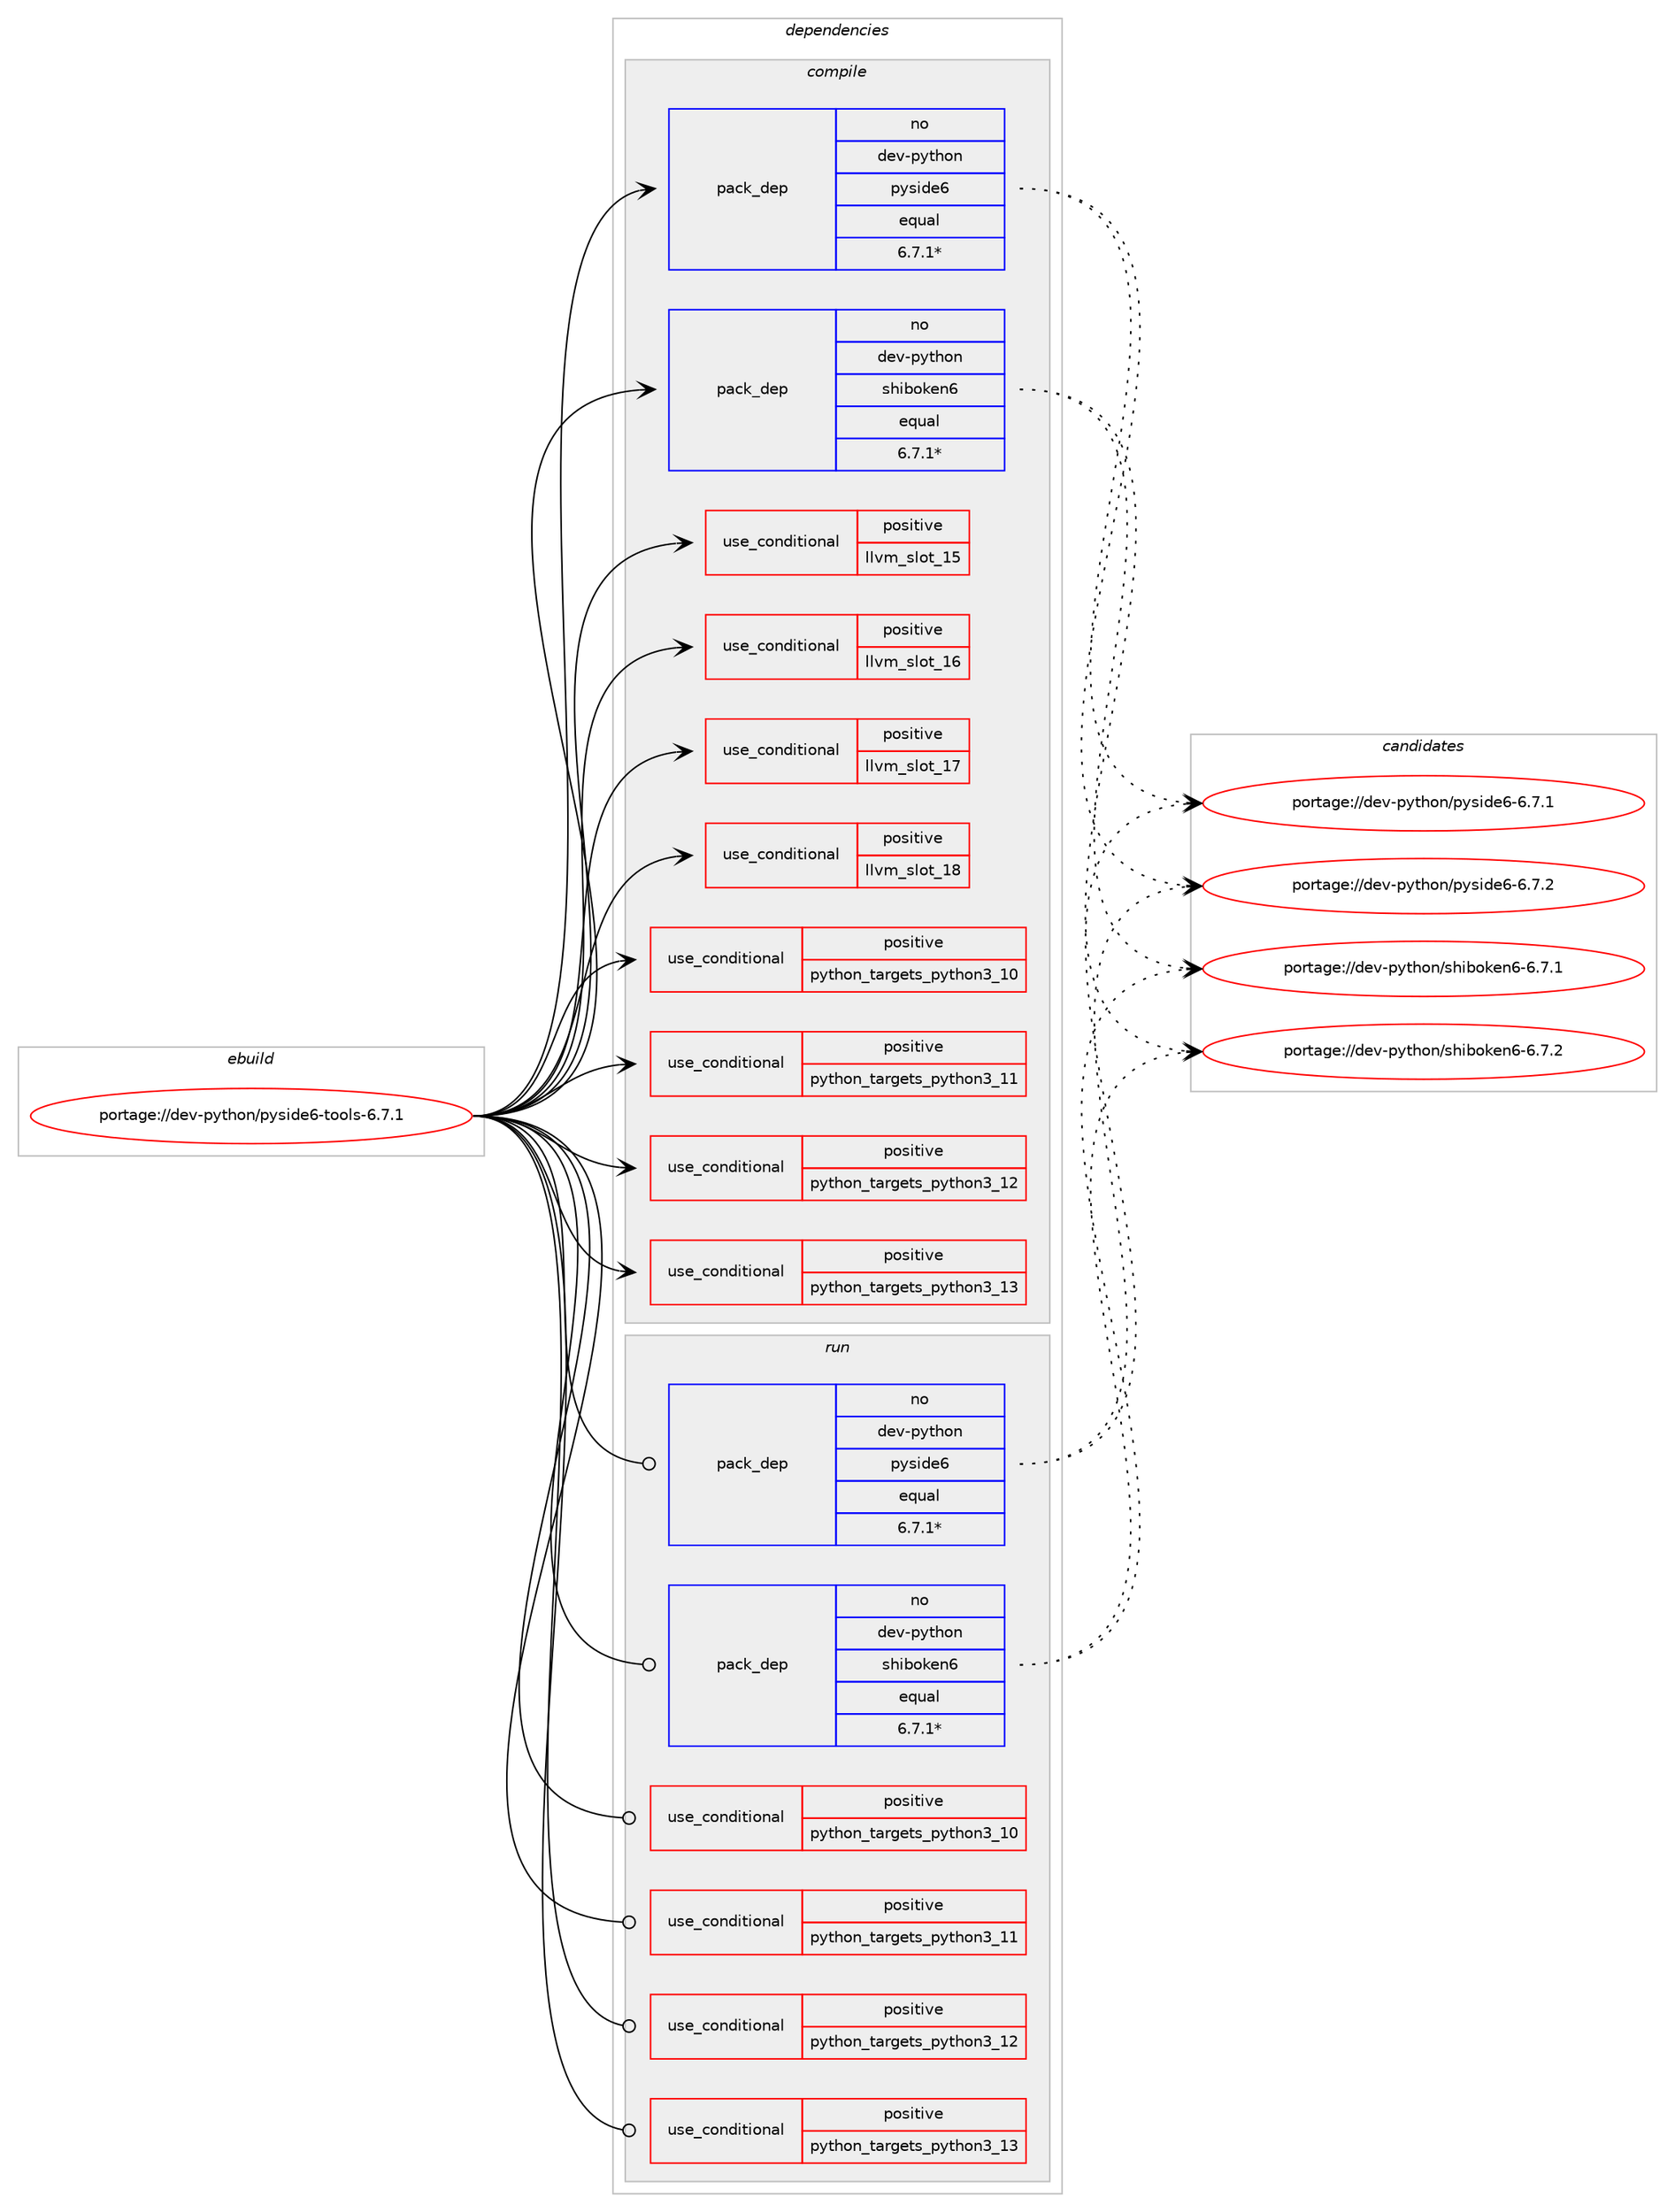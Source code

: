 digraph prolog {

# *************
# Graph options
# *************

newrank=true;
concentrate=true;
compound=true;
graph [rankdir=LR,fontname=Helvetica,fontsize=10,ranksep=1.5];#, ranksep=2.5, nodesep=0.2];
edge  [arrowhead=vee];
node  [fontname=Helvetica,fontsize=10];

# **********
# The ebuild
# **********

subgraph cluster_leftcol {
color=gray;
rank=same;
label=<<i>ebuild</i>>;
id [label="portage://dev-python/pyside6-tools-6.7.1", color=red, width=4, href="../dev-python/pyside6-tools-6.7.1.svg"];
}

# ****************
# The dependencies
# ****************

subgraph cluster_midcol {
color=gray;
label=<<i>dependencies</i>>;
subgraph cluster_compile {
fillcolor="#eeeeee";
style=filled;
label=<<i>compile</i>>;
subgraph cond36534 {
dependency79662 [label=<<TABLE BORDER="0" CELLBORDER="1" CELLSPACING="0" CELLPADDING="4"><TR><TD ROWSPAN="3" CELLPADDING="10">use_conditional</TD></TR><TR><TD>positive</TD></TR><TR><TD>llvm_slot_15</TD></TR></TABLE>>, shape=none, color=red];
# *** BEGIN UNKNOWN DEPENDENCY TYPE (TODO) ***
# dependency79662 -> package_dependency(portage://dev-python/pyside6-tools-6.7.1,install,no,sys-devel,clang,none,[,,],[slot(15)],[])
# *** END UNKNOWN DEPENDENCY TYPE (TODO) ***

# *** BEGIN UNKNOWN DEPENDENCY TYPE (TODO) ***
# dependency79662 -> package_dependency(portage://dev-python/pyside6-tools-6.7.1,install,no,sys-devel,llvm,none,[,,],[slot(15)],[])
# *** END UNKNOWN DEPENDENCY TYPE (TODO) ***

}
id:e -> dependency79662:w [weight=20,style="solid",arrowhead="vee"];
subgraph cond36535 {
dependency79663 [label=<<TABLE BORDER="0" CELLBORDER="1" CELLSPACING="0" CELLPADDING="4"><TR><TD ROWSPAN="3" CELLPADDING="10">use_conditional</TD></TR><TR><TD>positive</TD></TR><TR><TD>llvm_slot_16</TD></TR></TABLE>>, shape=none, color=red];
# *** BEGIN UNKNOWN DEPENDENCY TYPE (TODO) ***
# dependency79663 -> package_dependency(portage://dev-python/pyside6-tools-6.7.1,install,no,sys-devel,clang,none,[,,],[slot(16)],[])
# *** END UNKNOWN DEPENDENCY TYPE (TODO) ***

# *** BEGIN UNKNOWN DEPENDENCY TYPE (TODO) ***
# dependency79663 -> package_dependency(portage://dev-python/pyside6-tools-6.7.1,install,no,sys-devel,llvm,none,[,,],[slot(16)],[])
# *** END UNKNOWN DEPENDENCY TYPE (TODO) ***

}
id:e -> dependency79663:w [weight=20,style="solid",arrowhead="vee"];
subgraph cond36536 {
dependency79664 [label=<<TABLE BORDER="0" CELLBORDER="1" CELLSPACING="0" CELLPADDING="4"><TR><TD ROWSPAN="3" CELLPADDING="10">use_conditional</TD></TR><TR><TD>positive</TD></TR><TR><TD>llvm_slot_17</TD></TR></TABLE>>, shape=none, color=red];
# *** BEGIN UNKNOWN DEPENDENCY TYPE (TODO) ***
# dependency79664 -> package_dependency(portage://dev-python/pyside6-tools-6.7.1,install,no,sys-devel,clang,none,[,,],[slot(17)],[])
# *** END UNKNOWN DEPENDENCY TYPE (TODO) ***

# *** BEGIN UNKNOWN DEPENDENCY TYPE (TODO) ***
# dependency79664 -> package_dependency(portage://dev-python/pyside6-tools-6.7.1,install,no,sys-devel,llvm,none,[,,],[slot(17)],[])
# *** END UNKNOWN DEPENDENCY TYPE (TODO) ***

}
id:e -> dependency79664:w [weight=20,style="solid",arrowhead="vee"];
subgraph cond36537 {
dependency79665 [label=<<TABLE BORDER="0" CELLBORDER="1" CELLSPACING="0" CELLPADDING="4"><TR><TD ROWSPAN="3" CELLPADDING="10">use_conditional</TD></TR><TR><TD>positive</TD></TR><TR><TD>llvm_slot_18</TD></TR></TABLE>>, shape=none, color=red];
# *** BEGIN UNKNOWN DEPENDENCY TYPE (TODO) ***
# dependency79665 -> package_dependency(portage://dev-python/pyside6-tools-6.7.1,install,no,sys-devel,clang,none,[,,],[slot(18)],[])
# *** END UNKNOWN DEPENDENCY TYPE (TODO) ***

# *** BEGIN UNKNOWN DEPENDENCY TYPE (TODO) ***
# dependency79665 -> package_dependency(portage://dev-python/pyside6-tools-6.7.1,install,no,sys-devel,llvm,none,[,,],[slot(18)],[])
# *** END UNKNOWN DEPENDENCY TYPE (TODO) ***

}
id:e -> dependency79665:w [weight=20,style="solid",arrowhead="vee"];
subgraph cond36538 {
dependency79666 [label=<<TABLE BORDER="0" CELLBORDER="1" CELLSPACING="0" CELLPADDING="4"><TR><TD ROWSPAN="3" CELLPADDING="10">use_conditional</TD></TR><TR><TD>positive</TD></TR><TR><TD>python_targets_python3_10</TD></TR></TABLE>>, shape=none, color=red];
# *** BEGIN UNKNOWN DEPENDENCY TYPE (TODO) ***
# dependency79666 -> package_dependency(portage://dev-python/pyside6-tools-6.7.1,install,no,dev-lang,python,none,[,,],[slot(3.10)],[])
# *** END UNKNOWN DEPENDENCY TYPE (TODO) ***

}
id:e -> dependency79666:w [weight=20,style="solid",arrowhead="vee"];
subgraph cond36539 {
dependency79667 [label=<<TABLE BORDER="0" CELLBORDER="1" CELLSPACING="0" CELLPADDING="4"><TR><TD ROWSPAN="3" CELLPADDING="10">use_conditional</TD></TR><TR><TD>positive</TD></TR><TR><TD>python_targets_python3_11</TD></TR></TABLE>>, shape=none, color=red];
# *** BEGIN UNKNOWN DEPENDENCY TYPE (TODO) ***
# dependency79667 -> package_dependency(portage://dev-python/pyside6-tools-6.7.1,install,no,dev-lang,python,none,[,,],[slot(3.11)],[])
# *** END UNKNOWN DEPENDENCY TYPE (TODO) ***

}
id:e -> dependency79667:w [weight=20,style="solid",arrowhead="vee"];
subgraph cond36540 {
dependency79668 [label=<<TABLE BORDER="0" CELLBORDER="1" CELLSPACING="0" CELLPADDING="4"><TR><TD ROWSPAN="3" CELLPADDING="10">use_conditional</TD></TR><TR><TD>positive</TD></TR><TR><TD>python_targets_python3_12</TD></TR></TABLE>>, shape=none, color=red];
# *** BEGIN UNKNOWN DEPENDENCY TYPE (TODO) ***
# dependency79668 -> package_dependency(portage://dev-python/pyside6-tools-6.7.1,install,no,dev-lang,python,none,[,,],[slot(3.12)],[])
# *** END UNKNOWN DEPENDENCY TYPE (TODO) ***

}
id:e -> dependency79668:w [weight=20,style="solid",arrowhead="vee"];
subgraph cond36541 {
dependency79669 [label=<<TABLE BORDER="0" CELLBORDER="1" CELLSPACING="0" CELLPADDING="4"><TR><TD ROWSPAN="3" CELLPADDING="10">use_conditional</TD></TR><TR><TD>positive</TD></TR><TR><TD>python_targets_python3_13</TD></TR></TABLE>>, shape=none, color=red];
# *** BEGIN UNKNOWN DEPENDENCY TYPE (TODO) ***
# dependency79669 -> package_dependency(portage://dev-python/pyside6-tools-6.7.1,install,no,dev-lang,python,none,[,,],[slot(3.13)],[])
# *** END UNKNOWN DEPENDENCY TYPE (TODO) ***

}
id:e -> dependency79669:w [weight=20,style="solid",arrowhead="vee"];
subgraph pack41894 {
dependency79670 [label=<<TABLE BORDER="0" CELLBORDER="1" CELLSPACING="0" CELLPADDING="4" WIDTH="220"><TR><TD ROWSPAN="6" CELLPADDING="30">pack_dep</TD></TR><TR><TD WIDTH="110">no</TD></TR><TR><TD>dev-python</TD></TR><TR><TD>pyside6</TD></TR><TR><TD>equal</TD></TR><TR><TD>6.7.1*</TD></TR></TABLE>>, shape=none, color=blue];
}
id:e -> dependency79670:w [weight=20,style="solid",arrowhead="vee"];
subgraph pack41895 {
dependency79671 [label=<<TABLE BORDER="0" CELLBORDER="1" CELLSPACING="0" CELLPADDING="4" WIDTH="220"><TR><TD ROWSPAN="6" CELLPADDING="30">pack_dep</TD></TR><TR><TD WIDTH="110">no</TD></TR><TR><TD>dev-python</TD></TR><TR><TD>shiboken6</TD></TR><TR><TD>equal</TD></TR><TR><TD>6.7.1*</TD></TR></TABLE>>, shape=none, color=blue];
}
id:e -> dependency79671:w [weight=20,style="solid",arrowhead="vee"];
# *** BEGIN UNKNOWN DEPENDENCY TYPE (TODO) ***
# id -> package_dependency(portage://dev-python/pyside6-tools-6.7.1,install,weak,dev-python,pyside6-tools,none,[,,],[slot(0)],[])
# *** END UNKNOWN DEPENDENCY TYPE (TODO) ***

}
subgraph cluster_compileandrun {
fillcolor="#eeeeee";
style=filled;
label=<<i>compile and run</i>>;
}
subgraph cluster_run {
fillcolor="#eeeeee";
style=filled;
label=<<i>run</i>>;
subgraph cond36542 {
dependency79672 [label=<<TABLE BORDER="0" CELLBORDER="1" CELLSPACING="0" CELLPADDING="4"><TR><TD ROWSPAN="3" CELLPADDING="10">use_conditional</TD></TR><TR><TD>positive</TD></TR><TR><TD>python_targets_python3_10</TD></TR></TABLE>>, shape=none, color=red];
# *** BEGIN UNKNOWN DEPENDENCY TYPE (TODO) ***
# dependency79672 -> package_dependency(portage://dev-python/pyside6-tools-6.7.1,run,no,dev-lang,python,none,[,,],[slot(3.10)],[])
# *** END UNKNOWN DEPENDENCY TYPE (TODO) ***

}
id:e -> dependency79672:w [weight=20,style="solid",arrowhead="odot"];
subgraph cond36543 {
dependency79673 [label=<<TABLE BORDER="0" CELLBORDER="1" CELLSPACING="0" CELLPADDING="4"><TR><TD ROWSPAN="3" CELLPADDING="10">use_conditional</TD></TR><TR><TD>positive</TD></TR><TR><TD>python_targets_python3_11</TD></TR></TABLE>>, shape=none, color=red];
# *** BEGIN UNKNOWN DEPENDENCY TYPE (TODO) ***
# dependency79673 -> package_dependency(portage://dev-python/pyside6-tools-6.7.1,run,no,dev-lang,python,none,[,,],[slot(3.11)],[])
# *** END UNKNOWN DEPENDENCY TYPE (TODO) ***

}
id:e -> dependency79673:w [weight=20,style="solid",arrowhead="odot"];
subgraph cond36544 {
dependency79674 [label=<<TABLE BORDER="0" CELLBORDER="1" CELLSPACING="0" CELLPADDING="4"><TR><TD ROWSPAN="3" CELLPADDING="10">use_conditional</TD></TR><TR><TD>positive</TD></TR><TR><TD>python_targets_python3_12</TD></TR></TABLE>>, shape=none, color=red];
# *** BEGIN UNKNOWN DEPENDENCY TYPE (TODO) ***
# dependency79674 -> package_dependency(portage://dev-python/pyside6-tools-6.7.1,run,no,dev-lang,python,none,[,,],[slot(3.12)],[])
# *** END UNKNOWN DEPENDENCY TYPE (TODO) ***

}
id:e -> dependency79674:w [weight=20,style="solid",arrowhead="odot"];
subgraph cond36545 {
dependency79675 [label=<<TABLE BORDER="0" CELLBORDER="1" CELLSPACING="0" CELLPADDING="4"><TR><TD ROWSPAN="3" CELLPADDING="10">use_conditional</TD></TR><TR><TD>positive</TD></TR><TR><TD>python_targets_python3_13</TD></TR></TABLE>>, shape=none, color=red];
# *** BEGIN UNKNOWN DEPENDENCY TYPE (TODO) ***
# dependency79675 -> package_dependency(portage://dev-python/pyside6-tools-6.7.1,run,no,dev-lang,python,none,[,,],[slot(3.13)],[])
# *** END UNKNOWN DEPENDENCY TYPE (TODO) ***

}
id:e -> dependency79675:w [weight=20,style="solid",arrowhead="odot"];
subgraph pack41896 {
dependency79676 [label=<<TABLE BORDER="0" CELLBORDER="1" CELLSPACING="0" CELLPADDING="4" WIDTH="220"><TR><TD ROWSPAN="6" CELLPADDING="30">pack_dep</TD></TR><TR><TD WIDTH="110">no</TD></TR><TR><TD>dev-python</TD></TR><TR><TD>pyside6</TD></TR><TR><TD>equal</TD></TR><TR><TD>6.7.1*</TD></TR></TABLE>>, shape=none, color=blue];
}
id:e -> dependency79676:w [weight=20,style="solid",arrowhead="odot"];
subgraph pack41897 {
dependency79677 [label=<<TABLE BORDER="0" CELLBORDER="1" CELLSPACING="0" CELLPADDING="4" WIDTH="220"><TR><TD ROWSPAN="6" CELLPADDING="30">pack_dep</TD></TR><TR><TD WIDTH="110">no</TD></TR><TR><TD>dev-python</TD></TR><TR><TD>shiboken6</TD></TR><TR><TD>equal</TD></TR><TR><TD>6.7.1*</TD></TR></TABLE>>, shape=none, color=blue];
}
id:e -> dependency79677:w [weight=20,style="solid",arrowhead="odot"];
# *** BEGIN UNKNOWN DEPENDENCY TYPE (TODO) ***
# id -> package_dependency(portage://dev-python/pyside6-tools-6.7.1,run,weak,dev-python,pyside6-tools,none,[,,],[slot(0)],[])
# *** END UNKNOWN DEPENDENCY TYPE (TODO) ***

}
}

# **************
# The candidates
# **************

subgraph cluster_choices {
rank=same;
color=gray;
label=<<i>candidates</i>>;

subgraph choice41894 {
color=black;
nodesep=1;
choice100101118451121211161041111104711212111510510010154455446554649 [label="portage://dev-python/pyside6-6.7.1", color=red, width=4,href="../dev-python/pyside6-6.7.1.svg"];
choice100101118451121211161041111104711212111510510010154455446554650 [label="portage://dev-python/pyside6-6.7.2", color=red, width=4,href="../dev-python/pyside6-6.7.2.svg"];
dependency79670:e -> choice100101118451121211161041111104711212111510510010154455446554649:w [style=dotted,weight="100"];
dependency79670:e -> choice100101118451121211161041111104711212111510510010154455446554650:w [style=dotted,weight="100"];
}
subgraph choice41895 {
color=black;
nodesep=1;
choice10010111845112121116104111110471151041059811110710111054455446554649 [label="portage://dev-python/shiboken6-6.7.1", color=red, width=4,href="../dev-python/shiboken6-6.7.1.svg"];
choice10010111845112121116104111110471151041059811110710111054455446554650 [label="portage://dev-python/shiboken6-6.7.2", color=red, width=4,href="../dev-python/shiboken6-6.7.2.svg"];
dependency79671:e -> choice10010111845112121116104111110471151041059811110710111054455446554649:w [style=dotted,weight="100"];
dependency79671:e -> choice10010111845112121116104111110471151041059811110710111054455446554650:w [style=dotted,weight="100"];
}
subgraph choice41896 {
color=black;
nodesep=1;
choice100101118451121211161041111104711212111510510010154455446554649 [label="portage://dev-python/pyside6-6.7.1", color=red, width=4,href="../dev-python/pyside6-6.7.1.svg"];
choice100101118451121211161041111104711212111510510010154455446554650 [label="portage://dev-python/pyside6-6.7.2", color=red, width=4,href="../dev-python/pyside6-6.7.2.svg"];
dependency79676:e -> choice100101118451121211161041111104711212111510510010154455446554649:w [style=dotted,weight="100"];
dependency79676:e -> choice100101118451121211161041111104711212111510510010154455446554650:w [style=dotted,weight="100"];
}
subgraph choice41897 {
color=black;
nodesep=1;
choice10010111845112121116104111110471151041059811110710111054455446554649 [label="portage://dev-python/shiboken6-6.7.1", color=red, width=4,href="../dev-python/shiboken6-6.7.1.svg"];
choice10010111845112121116104111110471151041059811110710111054455446554650 [label="portage://dev-python/shiboken6-6.7.2", color=red, width=4,href="../dev-python/shiboken6-6.7.2.svg"];
dependency79677:e -> choice10010111845112121116104111110471151041059811110710111054455446554649:w [style=dotted,weight="100"];
dependency79677:e -> choice10010111845112121116104111110471151041059811110710111054455446554650:w [style=dotted,weight="100"];
}
}

}

